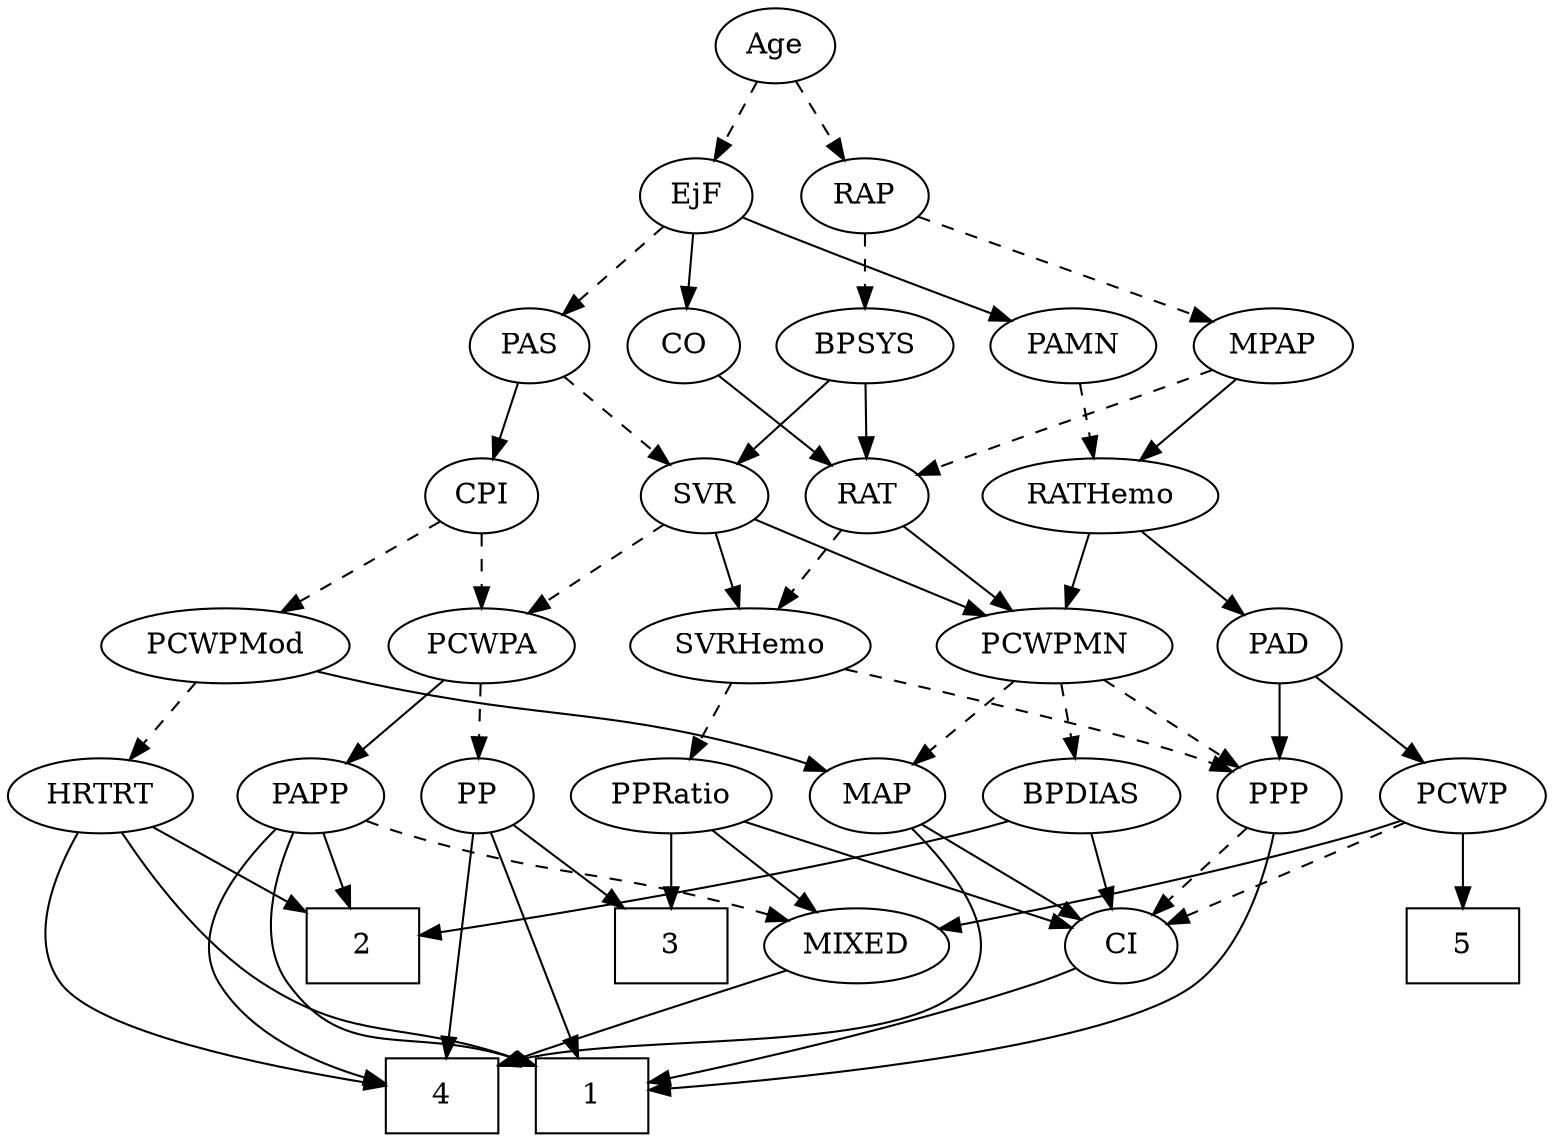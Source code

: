 strict digraph {
	graph [bb="0,0,685.74,540"];
	node [label="\N"];
	1	[height=0.5,
		pos="419.1,18",
		shape=box,
		width=0.75];
	2	[height=0.5,
		pos="605.1,90",
		shape=box,
		width=0.75];
	3	[height=0.5,
		pos="381.1,90",
		shape=box,
		width=0.75];
	4	[height=0.5,
		pos="491.1,18",
		shape=box,
		width=0.75];
	5	[height=0.5,
		pos="35.097,90",
		shape=box,
		width=0.75];
	Age	[height=0.5,
		pos="337.1,522",
		width=0.75];
	EjF	[height=0.5,
		pos="379.1,450",
		width=0.75];
	Age -> EjF	[pos="e,369.31,467.31 346.63,505.12 351.76,496.56 358.22,485.8 364.02,476.13",
		style=dashed];
	RAP	[height=0.5,
		pos="301.1,450",
		width=0.77632];
	Age -> RAP	[pos="e,309.65,467.63 328.75,504.76 324.45,496.4 319.11,486.02 314.27,476.61",
		style=dashed];
	CO	[height=0.5,
		pos="384.1,378",
		width=0.75];
	EjF -> CO	[pos="e,382.88,396.1 380.33,431.7 380.88,423.98 381.55,414.71 382.16,406.11",
		style=solid];
	PAS	[height=0.5,
		pos="456.1,378",
		width=0.75];
	EjF -> PAS	[pos="e,440.8,392.91 394.68,434.83 405.71,424.81 420.69,411.19 433.09,399.92",
		style=dashed];
	PAMN	[height=0.5,
		pos="209.1,378",
		width=1.011];
	EjF -> PAMN	[pos="e,236.29,390.14 356.55,439.63 350.55,437.15 344.08,434.47 338.1,432 306.94,419.14 271.52,404.59 245.69,394",
		style=solid];
	MPAP	[height=0.5,
		pos="120.1,378",
		width=0.97491];
	RAP -> MPAP	[pos="e,147.43,389.57 277.8,439.99 247.26,428.18 193.31,407.32 157.13,393.32",
		style=dashed];
	BPSYS	[height=0.5,
		pos="301.1,378",
		width=1.0471];
	RAP -> BPSYS	[pos="e,301.1,396.1 301.1,431.7 301.1,423.98 301.1,414.71 301.1,406.11",
		style=dashed];
	MIXED	[height=0.5,
		pos="296.1,90",
		width=1.1193];
	MIXED -> 4	[pos="e,463.74,32.353 326.91,78.216 332.94,76.134 339.21,73.985 345.1,72 390.99,56.532 405.6,55.139 454.24,36.117",
		style=solid];
	RATHemo	[height=0.5,
		pos="122.1,306",
		width=1.3721];
	MPAP -> RATHemo	[pos="e,121.61,324.1 120.59,359.7 120.81,351.98 121.08,342.71 121.32,334.11",
		style=solid];
	RAT	[height=0.5,
		pos="287.1,306",
		width=0.75827];
	MPAP -> RAT	[pos="e,264.77,316.36 146.56,365.91 176.02,353.56 223.63,333.6 255.14,320.39",
		style=dashed];
	BPSYS -> RAT	[pos="e,290.55,324.28 297.71,360.05 296.17,352.35 294.3,343.03 292.57,334.36",
		style=solid];
	SVR	[height=0.5,
		pos="360.1,306",
		width=0.77632];
	BPSYS -> SVR	[pos="e,347.17,322.34 314.48,361.12 322.21,351.95 332.06,340.26 340.63,330.09",
		style=solid];
	PAD	[height=0.5,
		pos="115.1,234",
		width=0.79437];
	PPP	[height=0.5,
		pos="115.1,162",
		width=0.75];
	PAD -> PPP	[pos="e,115.1,180.1 115.1,215.7 115.1,207.98 115.1,198.71 115.1,190.11",
		style=solid];
	PCWP	[height=0.5,
		pos="35.097,162",
		width=0.97491];
	PAD -> PCWP	[pos="e,52.09,177.87 98.908,218.83 87.64,208.98 72.41,195.65 59.655,184.49",
		style=solid];
	CO -> RAT	[pos="e,304.78,319.76 366.31,364.16 351.4,353.41 329.93,337.91 313.09,325.76",
		style=solid];
	CPI	[height=0.5,
		pos="461.1,306",
		width=0.75];
	PAS -> CPI	[pos="e,459.88,324.1 457.33,359.7 457.88,351.98 458.55,342.71 459.16,334.11",
		style=solid];
	PAS -> SVR	[pos="e,377.92,319.99 438.49,364.16 423.83,353.47 402.75,338.1 386.14,325.99",
		style=dashed];
	PAMN -> RATHemo	[pos="e,141.73,322.8 190.65,362.15 178.75,352.58 163.06,339.96 149.7,329.21",
		style=dashed];
	RATHemo -> PAD	[pos="e,116.81,252.1 120.37,287.7 119.6,279.98 118.67,270.71 117.81,262.11",
		style=solid];
	PCWPMN	[height=0.5,
		pos="221.1,234",
		width=1.3902];
	RATHemo -> PCWPMN	[pos="e,199.53,250.25 144.07,289.46 157.88,279.7 175.88,266.97 191.01,256.28",
		style=solid];
	PCWPMod	[height=0.5,
		pos="573.1,234",
		width=1.4443];
	CPI -> PCWPMod	[pos="e,548.92,250.11 480.1,293.13 496.55,282.84 520.71,267.74 540.29,255.5",
		style=dashed];
	PCWPA	[height=0.5,
		pos="461.1,234",
		width=1.1555];
	CPI -> PCWPA	[pos="e,461.1,252.1 461.1,287.7 461.1,279.98 461.1,270.71 461.1,262.11",
		style=dashed];
	RAT -> PCWPMN	[pos="e,236.46,251.29 273.1,290.15 264.54,281.07 253.38,269.24 243.6,258.87",
		style=solid];
	SVRHemo	[height=0.5,
		pos="347.1,234",
		width=1.3902];
	RAT -> SVRHemo	[pos="e,332.84,251.63 300.12,289.81 307.73,280.93 317.52,269.5 326.19,259.39",
		style=dashed];
	SVR -> PCWPA	[pos="e,439.89,249.7 378.62,292.16 393.36,281.94 414.28,267.44 431.36,255.61",
		style=dashed];
	SVR -> PCWPMN	[pos="e,249.02,249.06 338.68,294.22 317.25,283.42 283.85,266.6 258.12,253.64",
		style=solid];
	SVR -> SVRHemo	[pos="e,350.31,252.28 356.95,288.05 355.52,280.35 353.79,271.03 352.18,262.36",
		style=solid];
	MAP	[height=0.5,
		pos="293.1,162",
		width=0.84854];
	PCWPMod -> MAP	[pos="e,316.3,174.08 534.49,221.77 527.08,219.75 519.37,217.74 512.1,216 432.75,197.04 409.93,204.44 332.1,180 329.98,179.33 327.82,178.59 \
325.66,177.8",
		style=solid];
	HRTRT	[height=0.5,
		pos="646.1,162",
		width=1.1013];
	PCWPMod -> HRTRT	[pos="e,629.76,178.67 590.03,216.76 599.65,207.53 611.86,195.83 622.42,185.7",
		style=dashed];
	PP	[height=0.5,
		pos="466.1,162",
		width=0.75];
	PCWPA -> PP	[pos="e,464.88,180.1 462.33,215.7 462.88,207.98 463.55,198.71 464.16,190.11",
		style=dashed];
	PAPP	[height=0.5,
		pos="543.1,162",
		width=0.88464];
	PCWPA -> PAPP	[pos="e,526.07,177.54 479.3,217.46 490.75,207.68 505.69,194.93 518.23,184.22",
		style=solid];
	BPDIAS	[height=0.5,
		pos="202.1,162",
		width=1.1735];
	PCWPMN -> BPDIAS	[pos="e,206.79,180.28 216.5,216.05 214.38,208.26 211.82,198.82 209.45,190.08",
		style=dashed];
	PCWPMN -> MAP	[pos="e,277.96,177.72 237.8,216.76 247.56,207.27 260.01,195.17 270.62,184.85",
		style=dashed];
	PCWPMN -> PPP	[pos="e,133.81,175.36 198.1,217.81 181.71,206.99 159.62,192.4 142.35,181",
		style=dashed];
	SVRHemo -> PPP	[pos="e,136.15,173.7 307.7,222.75 254.83,208.92 165.82,185.42 151.1,180 149.25,179.32 147.37,178.58 145.48,177.8",
		style=dashed];
	PPRatio	[height=0.5,
		pos="381.1,162",
		width=1.1013];
	SVRHemo -> PPRatio	[pos="e,372.94,179.79 355.33,216.05 359.29,207.89 364.14,197.91 368.55,188.82",
		style=dashed];
	BPDIAS -> 2	[pos="e,577.85,93.486 233.14,149.71 239.67,147.6 246.56,145.57 253.1,144 366.09,116.88 503,101 567.73,94.488",
		style=solid];
	CI	[height=0.5,
		pos="173.1,90",
		width=0.75];
	BPDIAS -> CI	[pos="e,180.05,107.79 195.08,144.05 191.73,135.97 187.65,126.12 183.91,117.11",
		style=solid];
	MAP -> 4	[pos="e,463.89,32.78 276.31,146.9 256.19,128.33 227.49,95.286 247.1,72 305.51,2.6089 361.78,60.183 454.23,35.61",
		style=solid];
	MAP -> CI	[pos="e,192.96,102.59 272.19,148.81 252.69,137.43 223.41,120.35 201.74,107.71",
		style=solid];
	PP -> 1	[pos="e,424.81,36.268 460.52,144.15 452.51,119.94 437.65,75.054 428.08,46.133",
		style=solid];
	PP -> 3	[pos="e,401.96,108.18 449.71,147.5 438.44,138.23 423.18,125.66 409.91,114.73",
		style=solid];
	PP -> 4	[pos="e,488.07,36.189 469.11,143.87 473.37,119.67 481.2,75.211 486.27,46.393",
		style=solid];
	PPP -> 1	[pos="e,391.63,20.467 114.22,143.91 114.18,123.73 117.43,90.584 137.1,72 171.81,39.198 312.72,25.8 381.28,21.141",
		style=solid];
	PPP -> CI	[pos="e,160.54,106.16 127.68,145.81 135.36,136.55 145.32,124.52 153.96,114.09",
		style=dashed];
	PPRatio -> 3	[pos="e,381.1,108.1 381.1,143.7 381.1,135.98 381.1,126.71 381.1,118.11",
		style=solid];
	PPRatio -> MIXED	[pos="e,314.5,106.16 362.65,145.81 350.85,136.09 335.35,123.32 322.27,112.56",
		style=solid];
	PPRatio -> CI	[pos="e,197,98.75 350.92,150.2 345.01,148.12 338.87,145.98 333.1,144 289.63,129.11 239.3,112.55 206.87,101.97",
		style=solid];
	PCWP -> 5	[pos="e,35.097,108.1 35.097,143.7 35.097,135.98 35.097,126.71 35.097,118.11",
		style=solid];
	PCWP -> MIXED	[pos="e,260,98.322 61.895,150.01 67.53,147.88 73.471,145.77 79.097,144 137.28,125.74 205.86,109.91 250.11,100.42",
		style=solid];
	PCWP -> CI	[pos="e,152.04,101.68 59.135,148.81 82.416,137 117.79,119.05 142.95,106.29",
		style=dashed];
	CI -> 1	[pos="e,391.88,24.758 195.01,79.25 201.12,76.712 207.81,74.104 214.1,72 271.78,52.69 340.55,36.199 381.96,26.951",
		style=solid];
	PAPP -> 1	[pos="e,434.13,36.21 529.59,145.53 508.25,121.09 466.52,73.306 440.9,43.963",
		style=solid];
	PAPP -> 2	[pos="e,589.63,108.46 556.86,145.46 564.51,136.82 574.23,125.85 582.93,116.03",
		style=solid];
	PAPP -> 4	[pos="e,504.96,36.164 541.82,143.7 540.01,125.34 535.75,95.753 526.1,72 522.21,62.448 516.5,52.802 510.8,44.406",
		style=solid];
	PAPP -> MIXED	[pos="e,326.25,102.04 518.63,150.07 513.25,147.89 507.53,145.74 502.1,144 433.9,122.21 413.9,127.76 345.1,108 342.12,107.15 339.06,106.21 \
335.99,105.24",
		style=dashed];
	HRTRT -> 1	[pos="e,446.33,32.721 650.72,143.98 654.97,124.18 658.3,91.699 641.1,72 587.77,10.933 538.88,58.364 456.06,35.667",
		style=solid];
	HRTRT -> 2	[pos="e,615.32,108.45 636.38,144.41 631.62,136.28 625.78,126.31 620.43,117.18",
		style=solid];
	HRTRT -> 4	[pos="e,518.28,22.856 659.3,144.73 673.07,125.66 690.54,93.884 674.1,72 656.6,48.72 576.6,32.391 528.35,24.464",
		style=solid];
}
